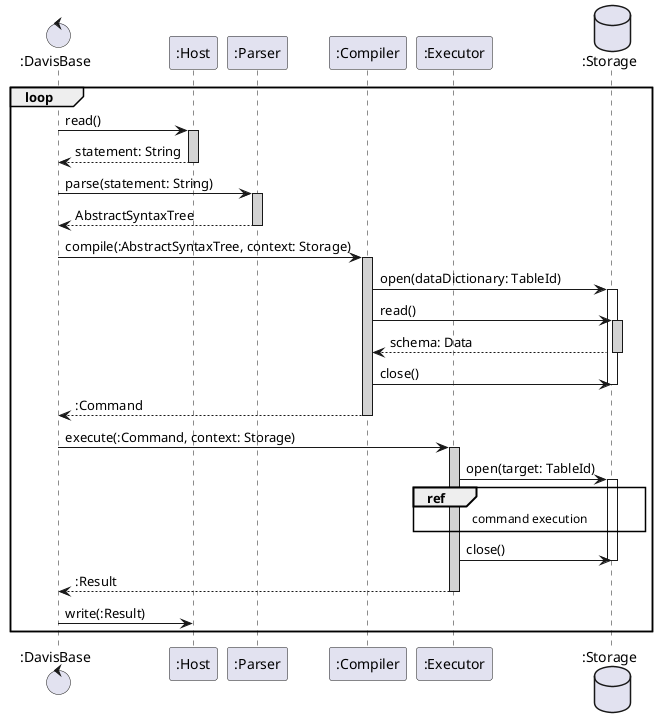 @startuml REPL
control ":DavisBase"
participant ":Host"
participant ":Parser"
participant ":Compiler"
participant ":Executor"
database ":Storage"

loop
    ":DavisBase" -> ":Host" ++ #LightGray : read()
    return statement: String

    ":DavisBase" -> ":Parser" ++ #LightGray : parse(statement: String)
    return AbstractSyntaxTree

    ":DavisBase" -> ":Compiler" ++ #LightGray : compile(:AbstractSyntaxTree, context: Storage)
        ":Compiler" -> ":Storage" : open(dataDictionary: TableId)
        activate ":Storage"
            ":Compiler" -> ":Storage" ++ #LightGray : read()
            return schema: Data
        ":Compiler" -> ":Storage" : close()
        deactivate ":Storage"
    return :Command

    ":DavisBase" -> ":Executor" ++ #LightGray : execute(:Command, context: Storage)
        ":Executor" -> ":Storage" : open(target: TableId)
        activate ":Storage"
            ref over ":Executor", ":Storage" : command execution
        ":Executor" -> ":Storage" : close()
        deactivate ":Storage"
    return :Result

    ":DavisBase" -> ":Host" : write(:Result)
end
@enduml

